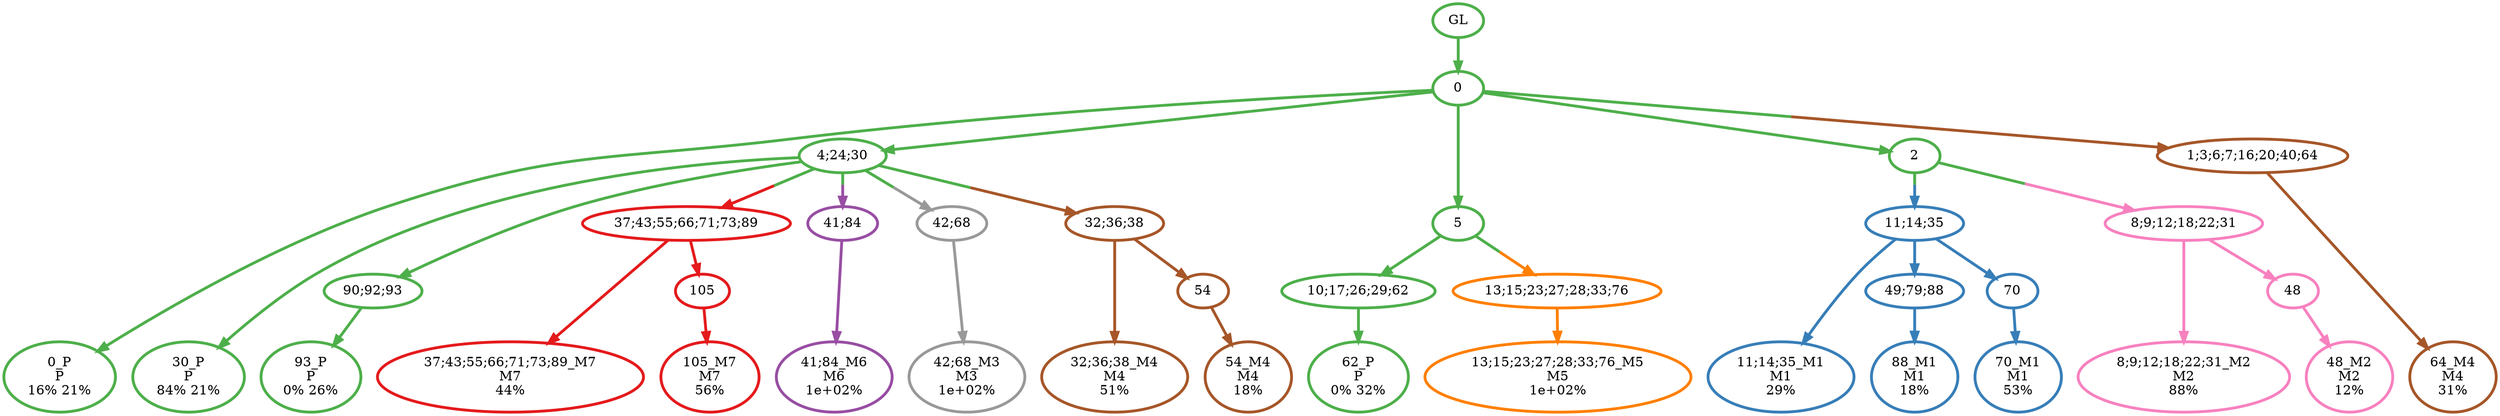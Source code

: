 digraph T {
	{
		rank=same
		34 [penwidth=3,colorscheme=set19,color=3,label="0_P\nP\n16% 21%"]
		32 [penwidth=3,colorscheme=set19,color=3,label="30_P\nP\n84% 21%"]
		30 [penwidth=3,colorscheme=set19,color=3,label="93_P\nP\n0% 26%"]
		27 [penwidth=3,colorscheme=set19,color=3,label="62_P\nP\n0% 32%"]
		25 [penwidth=3,colorscheme=set19,color=2,label="11;14;35_M1\nM1\n29%"]
		23 [penwidth=3,colorscheme=set19,color=2,label="88_M1\nM1\n18%"]
		21 [penwidth=3,colorscheme=set19,color=2,label="70_M1\nM1\n53%"]
		20 [penwidth=3,colorscheme=set19,color=8,label="8;9;12;18;22;31_M2\nM2\n88%"]
		18 [penwidth=3,colorscheme=set19,color=8,label="48_M2\nM2\n12%"]
		17 [penwidth=3,colorscheme=set19,color=9,label="42;68_M3\nM3\n1e+02%"]
		16 [penwidth=3,colorscheme=set19,color=7,label="64_M4\nM4\n31%"]
		15 [penwidth=3,colorscheme=set19,color=7,label="32;36;38_M4\nM4\n51%"]
		13 [penwidth=3,colorscheme=set19,color=7,label="54_M4\nM4\n18%"]
		12 [penwidth=3,colorscheme=set19,color=5,label="13;15;23;27;28;33;76_M5\nM5\n1e+02%"]
		11 [penwidth=3,colorscheme=set19,color=4,label="41;84_M6\nM6\n1e+02%"]
		10 [penwidth=3,colorscheme=set19,color=1,label="37;43;55;66;71;73;89_M7\nM7\n44%"]
		8 [penwidth=3,colorscheme=set19,color=1,label="105_M7\nM7\n56%"]
	}
	36 [penwidth=3,colorscheme=set19,color=3,label="GL"]
	35 [penwidth=3,colorscheme=set19,color=3,label="0"]
	33 [penwidth=3,colorscheme=set19,color=3,label="4;24;30"]
	31 [penwidth=3,colorscheme=set19,color=3,label="90;92;93"]
	29 [penwidth=3,colorscheme=set19,color=3,label="5"]
	28 [penwidth=3,colorscheme=set19,color=3,label="10;17;26;29;62"]
	26 [penwidth=3,colorscheme=set19,color=3,label="2"]
	24 [penwidth=3,colorscheme=set19,color=2,label="49;79;88"]
	22 [penwidth=3,colorscheme=set19,color=2,label="70"]
	19 [penwidth=3,colorscheme=set19,color=8,label="48"]
	14 [penwidth=3,colorscheme=set19,color=7,label="54"]
	9 [penwidth=3,colorscheme=set19,color=1,label="105"]
	7 [penwidth=3,colorscheme=set19,color=1,label="37;43;55;66;71;73;89"]
	6 [penwidth=3,colorscheme=set19,color=5,label="13;15;23;27;28;33;76"]
	5 [penwidth=3,colorscheme=set19,color=4,label="41;84"]
	4 [penwidth=3,colorscheme=set19,color=9,label="42;68"]
	3 [penwidth=3,colorscheme=set19,color=7,label="32;36;38"]
	2 [penwidth=3,colorscheme=set19,color=7,label="1;3;6;7;16;20;40;64"]
	1 [penwidth=3,colorscheme=set19,color=2,label="11;14;35"]
	0 [penwidth=3,colorscheme=set19,color=8,label="8;9;12;18;22;31"]
	36 -> 35 [penwidth=3,colorscheme=set19,color=3]
	35 -> 34 [penwidth=3,colorscheme=set19,color=3]
	35 -> 29 [penwidth=3,colorscheme=set19,color=3]
	35 -> 26 [penwidth=3,colorscheme=set19,color=3]
	35 -> 33 [penwidth=3,colorscheme=set19,color=3]
	35 -> 2 [penwidth=3,colorscheme=set19,color="3;0.5:7"]
	33 -> 32 [penwidth=3,colorscheme=set19,color=3]
	33 -> 31 [penwidth=3,colorscheme=set19,color=3]
	33 -> 7 [penwidth=3,colorscheme=set19,color="3;0.5:1"]
	33 -> 5 [penwidth=3,colorscheme=set19,color="3;0.5:4"]
	33 -> 3 [penwidth=3,colorscheme=set19,color="3;0.5:7"]
	33 -> 4 [penwidth=3,colorscheme=set19,color="3;0.5:9"]
	31 -> 30 [penwidth=3,colorscheme=set19,color=3]
	29 -> 28 [penwidth=3,colorscheme=set19,color=3]
	29 -> 6 [penwidth=3,colorscheme=set19,color="3;0.5:5"]
	28 -> 27 [penwidth=3,colorscheme=set19,color=3]
	26 -> 0 [penwidth=3,colorscheme=set19,color="3;0.5:8"]
	26 -> 1 [penwidth=3,colorscheme=set19,color="3;0.5:2"]
	24 -> 23 [penwidth=3,colorscheme=set19,color=2]
	22 -> 21 [penwidth=3,colorscheme=set19,color=2]
	19 -> 18 [penwidth=3,colorscheme=set19,color=8]
	14 -> 13 [penwidth=3,colorscheme=set19,color=7]
	9 -> 8 [penwidth=3,colorscheme=set19,color=1]
	7 -> 10 [penwidth=3,colorscheme=set19,color=1]
	7 -> 9 [penwidth=3,colorscheme=set19,color=1]
	6 -> 12 [penwidth=3,colorscheme=set19,color=5]
	5 -> 11 [penwidth=3,colorscheme=set19,color=4]
	4 -> 17 [penwidth=3,colorscheme=set19,color=9]
	3 -> 15 [penwidth=3,colorscheme=set19,color=7]
	3 -> 14 [penwidth=3,colorscheme=set19,color=7]
	2 -> 16 [penwidth=3,colorscheme=set19,color=7]
	1 -> 25 [penwidth=3,colorscheme=set19,color=2]
	1 -> 24 [penwidth=3,colorscheme=set19,color=2]
	1 -> 22 [penwidth=3,colorscheme=set19,color=2]
	0 -> 20 [penwidth=3,colorscheme=set19,color=8]
	0 -> 19 [penwidth=3,colorscheme=set19,color=8]
}
